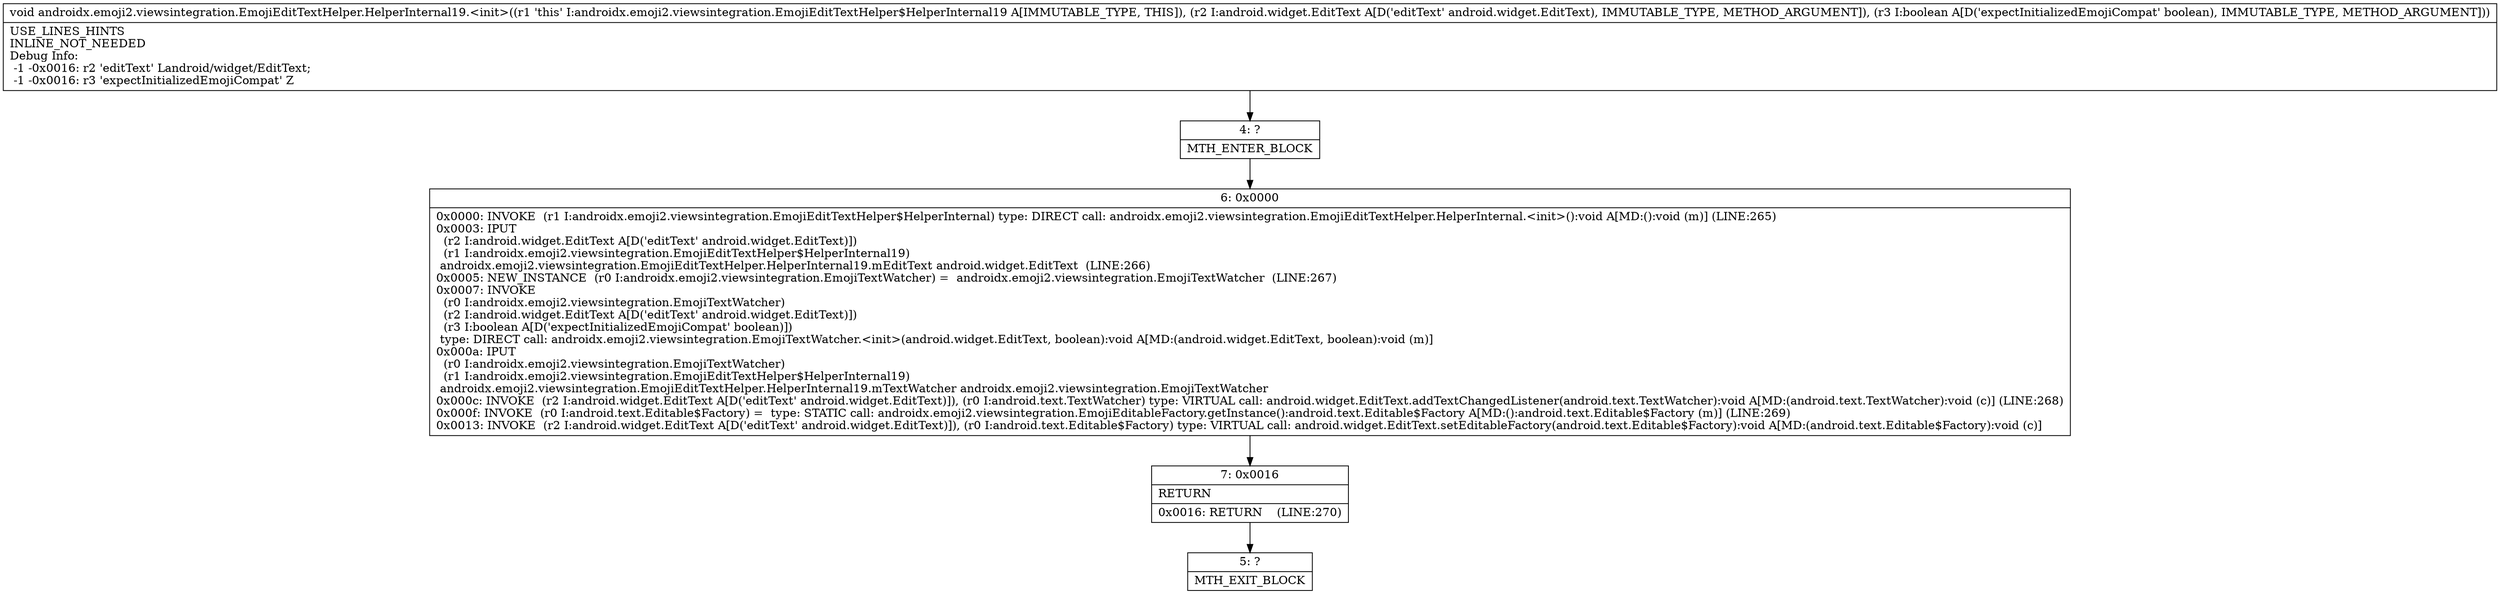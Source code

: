 digraph "CFG forandroidx.emoji2.viewsintegration.EmojiEditTextHelper.HelperInternal19.\<init\>(Landroid\/widget\/EditText;Z)V" {
Node_4 [shape=record,label="{4\:\ ?|MTH_ENTER_BLOCK\l}"];
Node_6 [shape=record,label="{6\:\ 0x0000|0x0000: INVOKE  (r1 I:androidx.emoji2.viewsintegration.EmojiEditTextHelper$HelperInternal) type: DIRECT call: androidx.emoji2.viewsintegration.EmojiEditTextHelper.HelperInternal.\<init\>():void A[MD:():void (m)] (LINE:265)\l0x0003: IPUT  \l  (r2 I:android.widget.EditText A[D('editText' android.widget.EditText)])\l  (r1 I:androidx.emoji2.viewsintegration.EmojiEditTextHelper$HelperInternal19)\l androidx.emoji2.viewsintegration.EmojiEditTextHelper.HelperInternal19.mEditText android.widget.EditText  (LINE:266)\l0x0005: NEW_INSTANCE  (r0 I:androidx.emoji2.viewsintegration.EmojiTextWatcher) =  androidx.emoji2.viewsintegration.EmojiTextWatcher  (LINE:267)\l0x0007: INVOKE  \l  (r0 I:androidx.emoji2.viewsintegration.EmojiTextWatcher)\l  (r2 I:android.widget.EditText A[D('editText' android.widget.EditText)])\l  (r3 I:boolean A[D('expectInitializedEmojiCompat' boolean)])\l type: DIRECT call: androidx.emoji2.viewsintegration.EmojiTextWatcher.\<init\>(android.widget.EditText, boolean):void A[MD:(android.widget.EditText, boolean):void (m)]\l0x000a: IPUT  \l  (r0 I:androidx.emoji2.viewsintegration.EmojiTextWatcher)\l  (r1 I:androidx.emoji2.viewsintegration.EmojiEditTextHelper$HelperInternal19)\l androidx.emoji2.viewsintegration.EmojiEditTextHelper.HelperInternal19.mTextWatcher androidx.emoji2.viewsintegration.EmojiTextWatcher \l0x000c: INVOKE  (r2 I:android.widget.EditText A[D('editText' android.widget.EditText)]), (r0 I:android.text.TextWatcher) type: VIRTUAL call: android.widget.EditText.addTextChangedListener(android.text.TextWatcher):void A[MD:(android.text.TextWatcher):void (c)] (LINE:268)\l0x000f: INVOKE  (r0 I:android.text.Editable$Factory) =  type: STATIC call: androidx.emoji2.viewsintegration.EmojiEditableFactory.getInstance():android.text.Editable$Factory A[MD:():android.text.Editable$Factory (m)] (LINE:269)\l0x0013: INVOKE  (r2 I:android.widget.EditText A[D('editText' android.widget.EditText)]), (r0 I:android.text.Editable$Factory) type: VIRTUAL call: android.widget.EditText.setEditableFactory(android.text.Editable$Factory):void A[MD:(android.text.Editable$Factory):void (c)]\l}"];
Node_7 [shape=record,label="{7\:\ 0x0016|RETURN\l|0x0016: RETURN    (LINE:270)\l}"];
Node_5 [shape=record,label="{5\:\ ?|MTH_EXIT_BLOCK\l}"];
MethodNode[shape=record,label="{void androidx.emoji2.viewsintegration.EmojiEditTextHelper.HelperInternal19.\<init\>((r1 'this' I:androidx.emoji2.viewsintegration.EmojiEditTextHelper$HelperInternal19 A[IMMUTABLE_TYPE, THIS]), (r2 I:android.widget.EditText A[D('editText' android.widget.EditText), IMMUTABLE_TYPE, METHOD_ARGUMENT]), (r3 I:boolean A[D('expectInitializedEmojiCompat' boolean), IMMUTABLE_TYPE, METHOD_ARGUMENT]))  | USE_LINES_HINTS\lINLINE_NOT_NEEDED\lDebug Info:\l  \-1 \-0x0016: r2 'editText' Landroid\/widget\/EditText;\l  \-1 \-0x0016: r3 'expectInitializedEmojiCompat' Z\l}"];
MethodNode -> Node_4;Node_4 -> Node_6;
Node_6 -> Node_7;
Node_7 -> Node_5;
}

